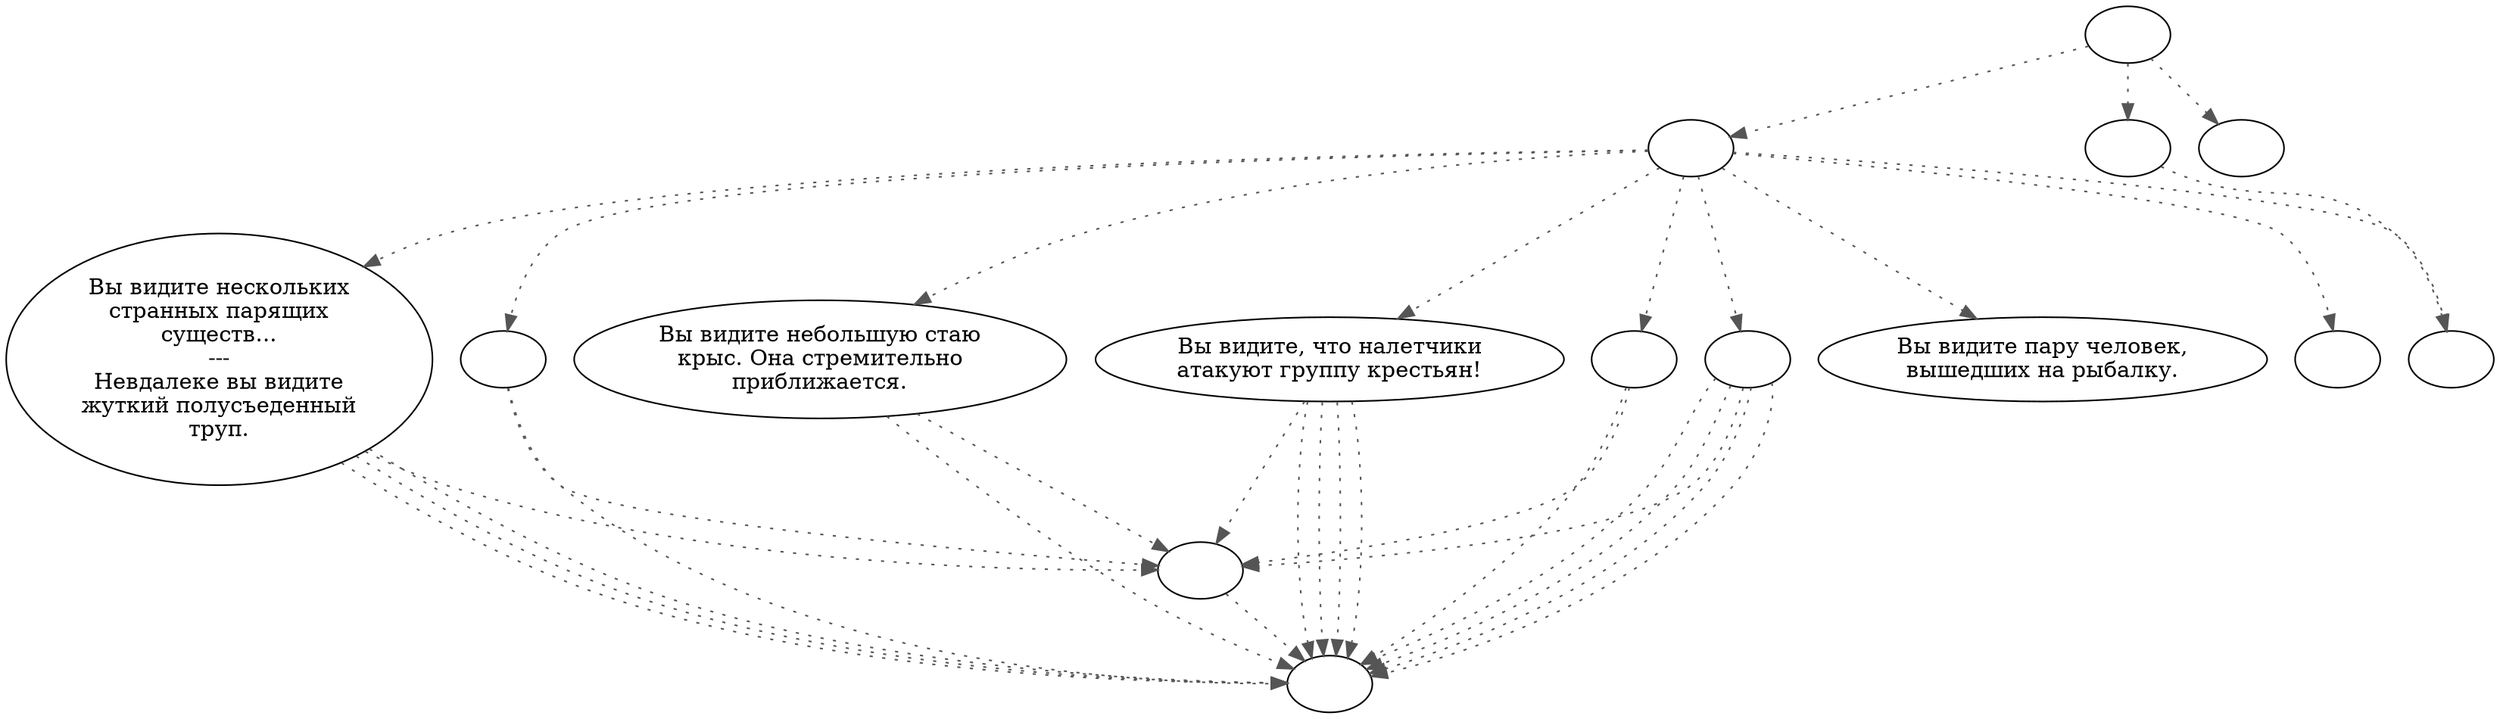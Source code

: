 digraph rndcoast {
  "start" [style=filled       fillcolor="#FFFFFF"       color="#000000"]
  "start" -> "map_enter_p_proc" [style=dotted color="#555555"]
  "start" -> "map_update_p_proc" [style=dotted color="#555555"]
  "start" -> "map_exit_p_proc" [style=dotted color="#555555"]
  "start" [label=""]
  "map_enter_p_proc" [style=filled       fillcolor="#FFFFFF"       color="#000000"]
  "map_enter_p_proc" -> "choose_start" [style=dotted color="#555555"]
  "map_enter_p_proc" -> "Coast1" [style=dotted color="#555555"]
  "map_enter_p_proc" -> "Coast2" [style=dotted color="#555555"]
  "map_enter_p_proc" -> "Coast3" [style=dotted color="#555555"]
  "map_enter_p_proc" -> "Coast4" [style=dotted color="#555555"]
  "map_enter_p_proc" -> "Coast5" [style=dotted color="#555555"]
  "map_enter_p_proc" -> "Coast6" [style=dotted color="#555555"]
  "map_enter_p_proc" -> "hunters" [style=dotted color="#555555"]
  "map_enter_p_proc" -> "Lighting" [style=dotted color="#555555"]
  "map_enter_p_proc" [label=""]
  "map_update_p_proc" [style=filled       fillcolor="#FFFFFF"       color="#000000"]
  "map_update_p_proc" -> "Lighting" [style=dotted color="#555555"]
  "map_update_p_proc" [label=""]
  "map_exit_p_proc" [style=filled       fillcolor="#FFFFFF"       color="#000000"]
  "map_exit_p_proc" [label=""]
  "stranger" [style=filled       fillcolor="#FFFFFF"       color="#000000"]
  "stranger" -> "Place_critter" [style=dotted color="#555555"]
  "stranger" [label=""]
  "Lighting" [style=filled       fillcolor="#FFFFFF"       color="#000000"]
  "Lighting" [label=""]
  "Place_critter" [style=filled       fillcolor="#FFFFFF"       color="#000000"]
  "Place_critter" [label=""]
  "hunters" [style=filled       fillcolor="#FFFFFF"       color="#000000"]
  "hunters" -> "Place_critter" [style=dotted color="#555555"]
  "hunters" -> "Place_critter" [style=dotted color="#555555"]
  "hunters" -> "Place_critter" [style=dotted color="#555555"]
  "hunters" -> "Place_critter" [style=dotted color="#555555"]
  "hunters" -> "stranger" [style=dotted color="#555555"]
  "hunters" [label=""]
  "Coast1" [style=filled       fillcolor="#FFFFFF"       color="#000000"]
  "Coast1" -> "Place_critter" [style=dotted color="#555555"]
  "Coast1" -> "Place_critter" [style=dotted color="#555555"]
  "Coast1" -> "Place_critter" [style=dotted color="#555555"]
  "Coast1" -> "stranger" [style=dotted color="#555555"]
  "Coast1" [label="Вы видите нескольких\nстранных парящих\nсуществ...\n---\nНевдалеке вы видите\nжуткий полусъеденный\nтруп."]
  "Coast2" [style=filled       fillcolor="#FFFFFF"       color="#000000"]
  "Coast2" -> "Place_critter" [style=dotted color="#555555"]
  "Coast2" -> "stranger" [style=dotted color="#555555"]
  "Coast2" [label=""]
  "Coast3" [style=filled       fillcolor="#FFFFFF"       color="#000000"]
  "Coast3" -> "Place_critter" [style=dotted color="#555555"]
  "Coast3" -> "stranger" [style=dotted color="#555555"]
  "Coast3" [label="Вы видите небольшую стаю\nкрыс. Она стремительно\nприближается."]
  "Coast4" [style=filled       fillcolor="#FFFFFF"       color="#000000"]
  "Coast4" -> "Place_critter" [style=dotted color="#555555"]
  "Coast4" -> "Place_critter" [style=dotted color="#555555"]
  "Coast4" -> "Place_critter" [style=dotted color="#555555"]
  "Coast4" -> "Place_critter" [style=dotted color="#555555"]
  "Coast4" -> "stranger" [style=dotted color="#555555"]
  "Coast4" [label="Вы видите, что налетчики\nатакуют группу крестьян!"]
  "Coast5" [style=filled       fillcolor="#FFFFFF"       color="#000000"]
  "Coast5" -> "Place_critter" [style=dotted color="#555555"]
  "Coast5" -> "stranger" [style=dotted color="#555555"]
  "Coast5" [label=""]
  "Coast6" [style=filled       fillcolor="#FFFFFF"       color="#000000"]
  "Coast6" [label="Вы видите пару человек,\nвышедших на рыбалку."]
  "choose_start" [style=filled       fillcolor="#FFFFFF"       color="#000000"]
  "choose_start" [label=""]
}